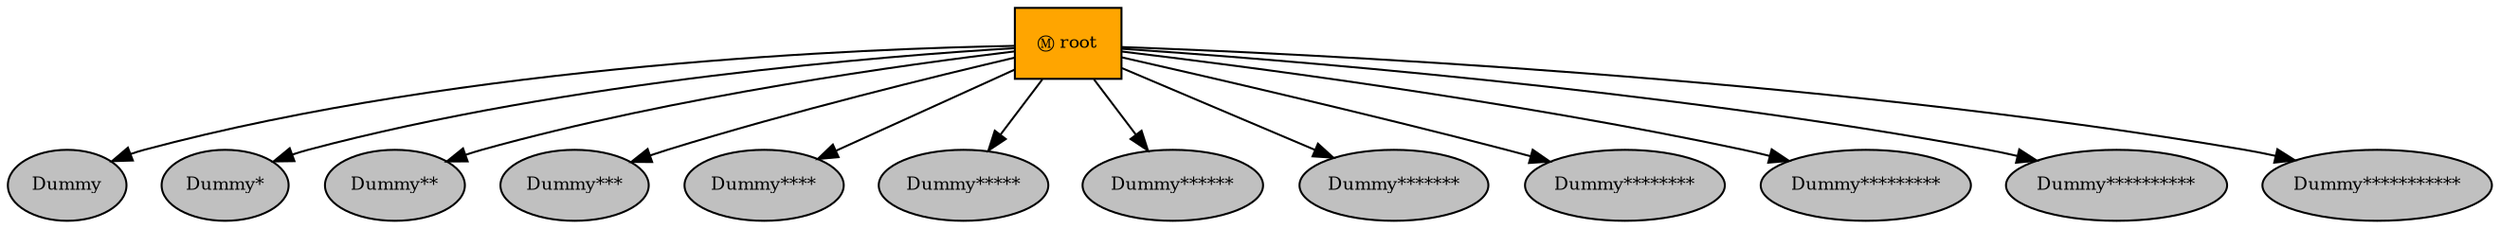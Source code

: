 digraph pastafarianism {
ordering=out;
graph [fontname="times-roman"];
node [fontname="times-roman"];
edge [fontname="times-roman"];
root [fillcolor=orange, fontcolor=black, fontsize=9, label="Ⓜ root", shape=box, style=filled];
Dummy [fillcolor=gray, fontcolor=black, fontsize=9, label=Dummy, shape=ellipse, style=filled];
root -> Dummy;
"Dummy*" [fillcolor=gray, fontcolor=black, fontsize=9, label="Dummy*", shape=ellipse, style=filled];
root -> "Dummy*";
"Dummy**" [fillcolor=gray, fontcolor=black, fontsize=9, label="Dummy**", shape=ellipse, style=filled];
root -> "Dummy**";
"Dummy***" [fillcolor=gray, fontcolor=black, fontsize=9, label="Dummy***", shape=ellipse, style=filled];
root -> "Dummy***";
"Dummy****" [fillcolor=gray, fontcolor=black, fontsize=9, label="Dummy****", shape=ellipse, style=filled];
root -> "Dummy****";
"Dummy*****" [fillcolor=gray, fontcolor=black, fontsize=9, label="Dummy*****", shape=ellipse, style=filled];
root -> "Dummy*****";
"Dummy******" [fillcolor=gray, fontcolor=black, fontsize=9, label="Dummy******", shape=ellipse, style=filled];
root -> "Dummy******";
"Dummy*******" [fillcolor=gray, fontcolor=black, fontsize=9, label="Dummy*******", shape=ellipse, style=filled];
root -> "Dummy*******";
"Dummy********" [fillcolor=gray, fontcolor=black, fontsize=9, label="Dummy********", shape=ellipse, style=filled];
root -> "Dummy********";
"Dummy*********" [fillcolor=gray, fontcolor=black, fontsize=9, label="Dummy*********", shape=ellipse, style=filled];
root -> "Dummy*********";
"Dummy**********" [fillcolor=gray, fontcolor=black, fontsize=9, label="Dummy**********", shape=ellipse, style=filled];
root -> "Dummy**********";
"Dummy***********" [fillcolor=gray, fontcolor=black, fontsize=9, label="Dummy***********", shape=ellipse, style=filled];
root -> "Dummy***********";
}
